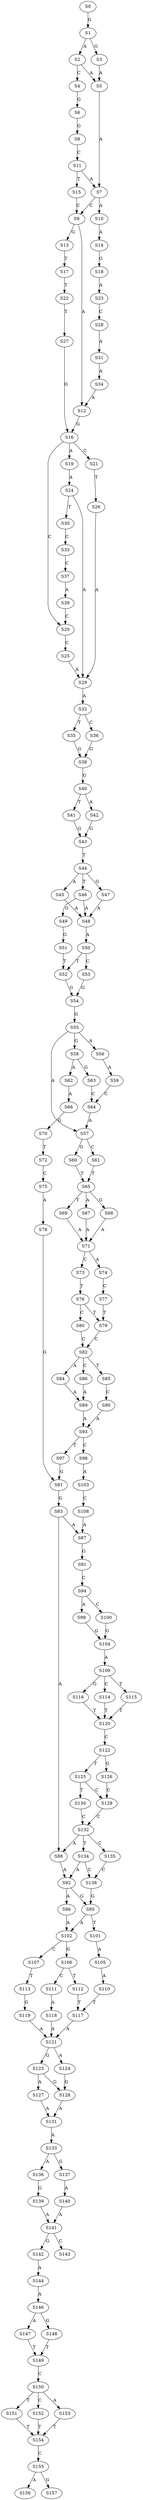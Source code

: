 strict digraph  {
	S0 -> S1 [ label = G ];
	S1 -> S2 [ label = A ];
	S1 -> S3 [ label = G ];
	S2 -> S4 [ label = C ];
	S2 -> S5 [ label = A ];
	S3 -> S5 [ label = A ];
	S4 -> S6 [ label = G ];
	S5 -> S7 [ label = A ];
	S6 -> S8 [ label = G ];
	S7 -> S9 [ label = C ];
	S7 -> S10 [ label = A ];
	S8 -> S11 [ label = C ];
	S9 -> S12 [ label = A ];
	S9 -> S13 [ label = G ];
	S10 -> S14 [ label = A ];
	S11 -> S7 [ label = A ];
	S11 -> S15 [ label = T ];
	S12 -> S16 [ label = G ];
	S13 -> S17 [ label = T ];
	S14 -> S18 [ label = G ];
	S15 -> S9 [ label = C ];
	S16 -> S19 [ label = A ];
	S16 -> S20 [ label = C ];
	S16 -> S21 [ label = C ];
	S17 -> S22 [ label = T ];
	S18 -> S23 [ label = A ];
	S19 -> S24 [ label = A ];
	S20 -> S25 [ label = C ];
	S21 -> S26 [ label = T ];
	S22 -> S27 [ label = T ];
	S23 -> S28 [ label = C ];
	S24 -> S29 [ label = A ];
	S24 -> S30 [ label = T ];
	S25 -> S29 [ label = A ];
	S26 -> S29 [ label = A ];
	S27 -> S16 [ label = G ];
	S28 -> S31 [ label = A ];
	S29 -> S32 [ label = A ];
	S30 -> S33 [ label = C ];
	S31 -> S34 [ label = A ];
	S32 -> S35 [ label = T ];
	S32 -> S36 [ label = C ];
	S33 -> S37 [ label = C ];
	S34 -> S12 [ label = A ];
	S35 -> S38 [ label = G ];
	S36 -> S38 [ label = G ];
	S37 -> S39 [ label = A ];
	S38 -> S40 [ label = G ];
	S39 -> S20 [ label = C ];
	S40 -> S41 [ label = T ];
	S40 -> S42 [ label = A ];
	S41 -> S43 [ label = G ];
	S42 -> S43 [ label = G ];
	S43 -> S44 [ label = T ];
	S44 -> S45 [ label = A ];
	S44 -> S46 [ label = T ];
	S44 -> S47 [ label = G ];
	S45 -> S48 [ label = A ];
	S46 -> S48 [ label = A ];
	S46 -> S49 [ label = G ];
	S47 -> S48 [ label = A ];
	S48 -> S50 [ label = A ];
	S49 -> S51 [ label = G ];
	S50 -> S52 [ label = T ];
	S50 -> S53 [ label = C ];
	S51 -> S52 [ label = T ];
	S52 -> S54 [ label = G ];
	S53 -> S54 [ label = G ];
	S54 -> S55 [ label = G ];
	S55 -> S56 [ label = A ];
	S55 -> S57 [ label = A ];
	S55 -> S58 [ label = G ];
	S56 -> S59 [ label = A ];
	S57 -> S60 [ label = G ];
	S57 -> S61 [ label = C ];
	S58 -> S62 [ label = A ];
	S58 -> S63 [ label = G ];
	S59 -> S64 [ label = C ];
	S60 -> S65 [ label = T ];
	S61 -> S65 [ label = T ];
	S62 -> S66 [ label = A ];
	S63 -> S64 [ label = C ];
	S64 -> S57 [ label = A ];
	S65 -> S67 [ label = A ];
	S65 -> S68 [ label = G ];
	S65 -> S69 [ label = T ];
	S66 -> S70 [ label = G ];
	S67 -> S71 [ label = A ];
	S68 -> S71 [ label = A ];
	S69 -> S71 [ label = A ];
	S70 -> S72 [ label = T ];
	S71 -> S73 [ label = C ];
	S71 -> S74 [ label = A ];
	S72 -> S75 [ label = C ];
	S73 -> S76 [ label = T ];
	S74 -> S77 [ label = C ];
	S75 -> S78 [ label = A ];
	S76 -> S79 [ label = T ];
	S76 -> S80 [ label = C ];
	S77 -> S79 [ label = T ];
	S78 -> S81 [ label = G ];
	S79 -> S82 [ label = C ];
	S80 -> S82 [ label = C ];
	S81 -> S83 [ label = G ];
	S82 -> S84 [ label = A ];
	S82 -> S85 [ label = T ];
	S82 -> S86 [ label = C ];
	S83 -> S87 [ label = A ];
	S83 -> S88 [ label = A ];
	S84 -> S89 [ label = A ];
	S85 -> S90 [ label = C ];
	S86 -> S89 [ label = A ];
	S87 -> S91 [ label = G ];
	S88 -> S92 [ label = A ];
	S89 -> S93 [ label = A ];
	S90 -> S93 [ label = A ];
	S91 -> S94 [ label = C ];
	S92 -> S95 [ label = G ];
	S92 -> S96 [ label = A ];
	S93 -> S97 [ label = T ];
	S93 -> S98 [ label = C ];
	S94 -> S99 [ label = A ];
	S94 -> S100 [ label = C ];
	S95 -> S101 [ label = T ];
	S95 -> S102 [ label = A ];
	S96 -> S102 [ label = A ];
	S97 -> S81 [ label = G ];
	S98 -> S103 [ label = A ];
	S99 -> S104 [ label = G ];
	S100 -> S104 [ label = G ];
	S101 -> S105 [ label = A ];
	S102 -> S106 [ label = G ];
	S102 -> S107 [ label = C ];
	S103 -> S108 [ label = C ];
	S104 -> S109 [ label = A ];
	S105 -> S110 [ label = A ];
	S106 -> S111 [ label = C ];
	S106 -> S112 [ label = T ];
	S107 -> S113 [ label = T ];
	S108 -> S87 [ label = A ];
	S109 -> S114 [ label = C ];
	S109 -> S115 [ label = T ];
	S109 -> S116 [ label = G ];
	S110 -> S117 [ label = T ];
	S111 -> S118 [ label = A ];
	S112 -> S117 [ label = T ];
	S113 -> S119 [ label = G ];
	S114 -> S120 [ label = T ];
	S115 -> S120 [ label = T ];
	S116 -> S120 [ label = T ];
	S117 -> S121 [ label = A ];
	S118 -> S121 [ label = A ];
	S119 -> S121 [ label = A ];
	S120 -> S122 [ label = C ];
	S121 -> S123 [ label = G ];
	S121 -> S124 [ label = A ];
	S122 -> S125 [ label = T ];
	S122 -> S126 [ label = G ];
	S123 -> S127 [ label = A ];
	S123 -> S128 [ label = G ];
	S124 -> S128 [ label = G ];
	S125 -> S129 [ label = C ];
	S125 -> S130 [ label = T ];
	S126 -> S129 [ label = C ];
	S127 -> S131 [ label = A ];
	S128 -> S131 [ label = A ];
	S129 -> S132 [ label = C ];
	S130 -> S132 [ label = C ];
	S131 -> S133 [ label = A ];
	S132 -> S134 [ label = T ];
	S132 -> S88 [ label = A ];
	S132 -> S135 [ label = C ];
	S133 -> S136 [ label = A ];
	S133 -> S137 [ label = G ];
	S134 -> S138 [ label = C ];
	S134 -> S92 [ label = A ];
	S135 -> S138 [ label = C ];
	S136 -> S139 [ label = G ];
	S137 -> S140 [ label = A ];
	S138 -> S95 [ label = G ];
	S139 -> S141 [ label = A ];
	S140 -> S141 [ label = A ];
	S141 -> S142 [ label = G ];
	S141 -> S143 [ label = C ];
	S142 -> S144 [ label = A ];
	S144 -> S146 [ label = A ];
	S146 -> S147 [ label = A ];
	S146 -> S148 [ label = G ];
	S147 -> S149 [ label = T ];
	S148 -> S149 [ label = T ];
	S149 -> S150 [ label = C ];
	S150 -> S151 [ label = T ];
	S150 -> S152 [ label = C ];
	S150 -> S153 [ label = A ];
	S151 -> S154 [ label = T ];
	S152 -> S154 [ label = T ];
	S153 -> S154 [ label = T ];
	S154 -> S155 [ label = C ];
	S155 -> S156 [ label = A ];
	S155 -> S157 [ label = G ];
}
